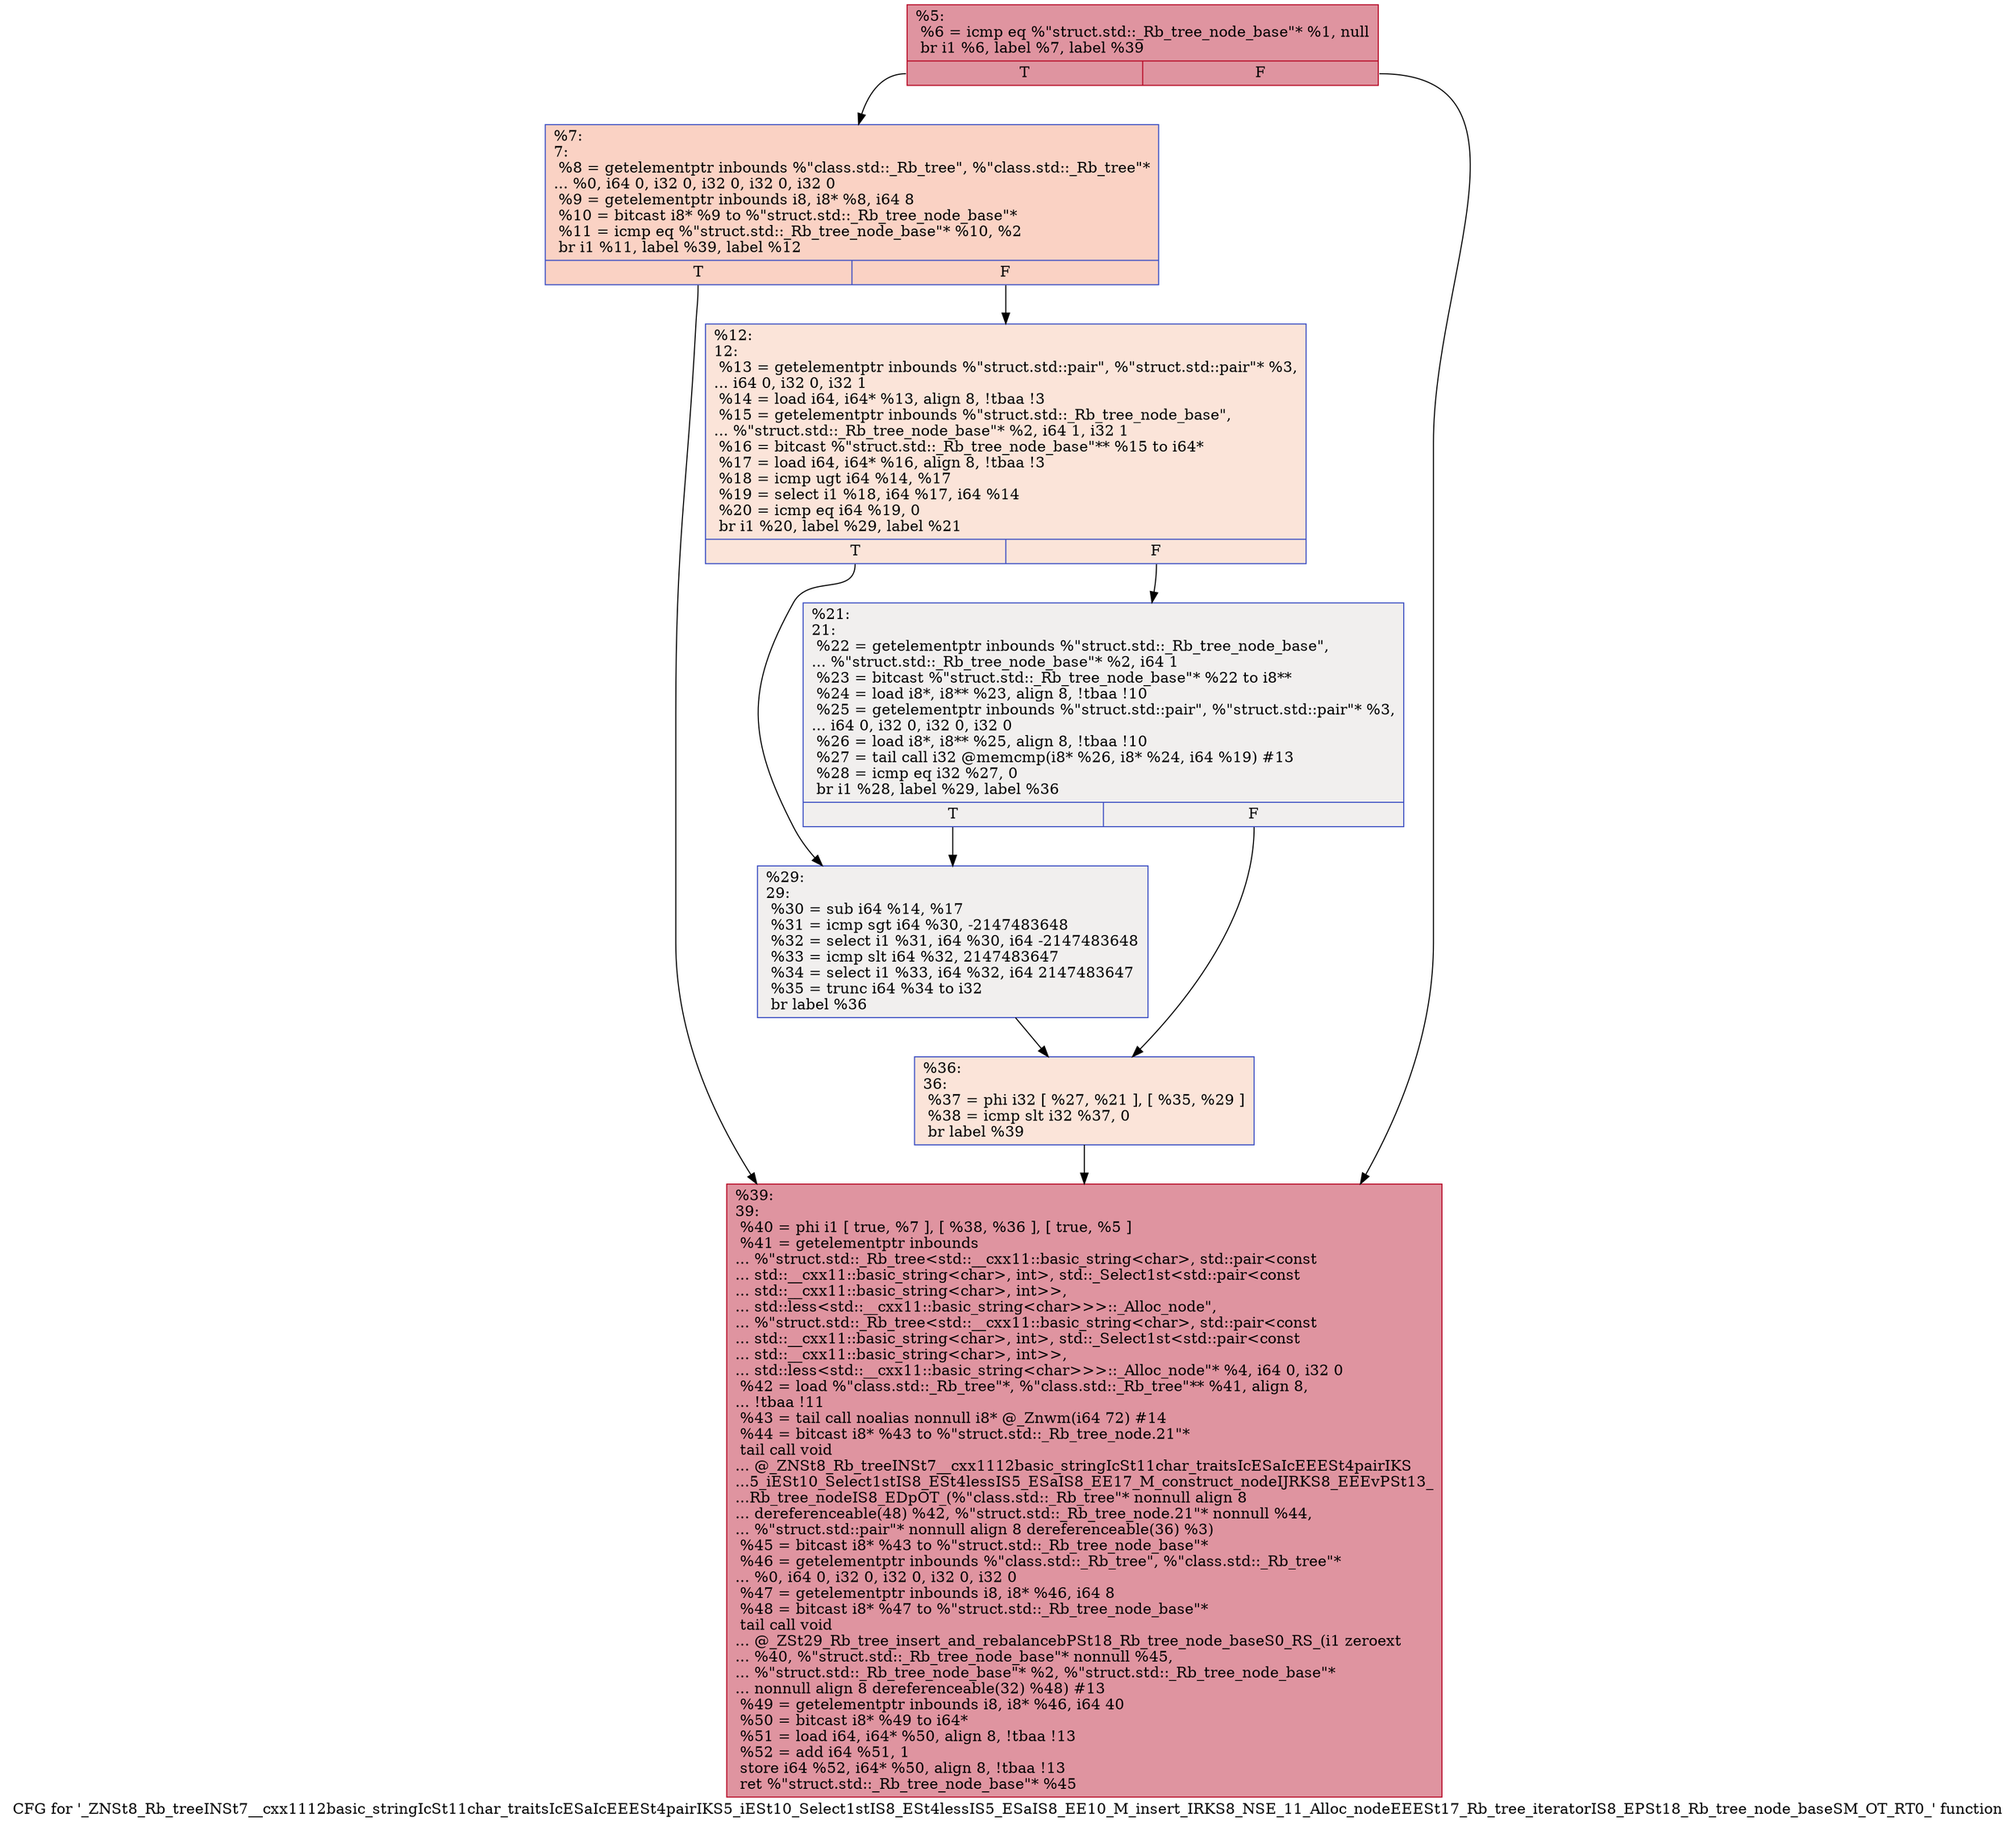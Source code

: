 digraph "CFG for '_ZNSt8_Rb_treeINSt7__cxx1112basic_stringIcSt11char_traitsIcESaIcEEESt4pairIKS5_iESt10_Select1stIS8_ESt4lessIS5_ESaIS8_EE10_M_insert_IRKS8_NSE_11_Alloc_nodeEEESt17_Rb_tree_iteratorIS8_EPSt18_Rb_tree_node_baseSM_OT_RT0_' function" {
	label="CFG for '_ZNSt8_Rb_treeINSt7__cxx1112basic_stringIcSt11char_traitsIcESaIcEEESt4pairIKS5_iESt10_Select1stIS8_ESt4lessIS5_ESaIS8_EE10_M_insert_IRKS8_NSE_11_Alloc_nodeEEESt17_Rb_tree_iteratorIS8_EPSt18_Rb_tree_node_baseSM_OT_RT0_' function";

	Node0x55748696bc60 [shape=record,color="#b70d28ff", style=filled, fillcolor="#b70d2870",label="{%5:\l  %6 = icmp eq %\"struct.std::_Rb_tree_node_base\"* %1, null\l  br i1 %6, label %7, label %39\l|{<s0>T|<s1>F}}"];
	Node0x55748696bc60:s0 -> Node0x55748696bcb0;
	Node0x55748696bc60:s1 -> Node0x55748696bd00;
	Node0x55748696bcb0 [shape=record,color="#3d50c3ff", style=filled, fillcolor="#f4987a70",label="{%7:\l7:                                                \l  %8 = getelementptr inbounds %\"class.std::_Rb_tree\", %\"class.std::_Rb_tree\"*\l... %0, i64 0, i32 0, i32 0, i32 0, i32 0\l  %9 = getelementptr inbounds i8, i8* %8, i64 8\l  %10 = bitcast i8* %9 to %\"struct.std::_Rb_tree_node_base\"*\l  %11 = icmp eq %\"struct.std::_Rb_tree_node_base\"* %10, %2\l  br i1 %11, label %39, label %12\l|{<s0>T|<s1>F}}"];
	Node0x55748696bcb0:s0 -> Node0x55748696bd00;
	Node0x55748696bcb0:s1 -> Node0x55748696b9c0;
	Node0x55748696b9c0 [shape=record,color="#3d50c3ff", style=filled, fillcolor="#f5c1a970",label="{%12:\l12:                                               \l  %13 = getelementptr inbounds %\"struct.std::pair\", %\"struct.std::pair\"* %3,\l... i64 0, i32 0, i32 1\l  %14 = load i64, i64* %13, align 8, !tbaa !3\l  %15 = getelementptr inbounds %\"struct.std::_Rb_tree_node_base\",\l... %\"struct.std::_Rb_tree_node_base\"* %2, i64 1, i32 1\l  %16 = bitcast %\"struct.std::_Rb_tree_node_base\"** %15 to i64*\l  %17 = load i64, i64* %16, align 8, !tbaa !3\l  %18 = icmp ugt i64 %14, %17\l  %19 = select i1 %18, i64 %17, i64 %14\l  %20 = icmp eq i64 %19, 0\l  br i1 %20, label %29, label %21\l|{<s0>T|<s1>F}}"];
	Node0x55748696b9c0:s0 -> Node0x55748696c020;
	Node0x55748696b9c0:s1 -> Node0x55748696e530;
	Node0x55748696e530 [shape=record,color="#3d50c3ff", style=filled, fillcolor="#e0dbd870",label="{%21:\l21:                                               \l  %22 = getelementptr inbounds %\"struct.std::_Rb_tree_node_base\",\l... %\"struct.std::_Rb_tree_node_base\"* %2, i64 1\l  %23 = bitcast %\"struct.std::_Rb_tree_node_base\"* %22 to i8**\l  %24 = load i8*, i8** %23, align 8, !tbaa !10\l  %25 = getelementptr inbounds %\"struct.std::pair\", %\"struct.std::pair\"* %3,\l... i64 0, i32 0, i32 0, i32 0\l  %26 = load i8*, i8** %25, align 8, !tbaa !10\l  %27 = tail call i32 @memcmp(i8* %26, i8* %24, i64 %19) #13\l  %28 = icmp eq i32 %27, 0\l  br i1 %28, label %29, label %36\l|{<s0>T|<s1>F}}"];
	Node0x55748696e530:s0 -> Node0x55748696c020;
	Node0x55748696e530:s1 -> Node0x55748696eb00;
	Node0x55748696c020 [shape=record,color="#3d50c3ff", style=filled, fillcolor="#e0dbd870",label="{%29:\l29:                                               \l  %30 = sub i64 %14, %17\l  %31 = icmp sgt i64 %30, -2147483648\l  %32 = select i1 %31, i64 %30, i64 -2147483648\l  %33 = icmp slt i64 %32, 2147483647\l  %34 = select i1 %33, i64 %32, i64 2147483647\l  %35 = trunc i64 %34 to i32\l  br label %36\l}"];
	Node0x55748696c020 -> Node0x55748696eb00;
	Node0x55748696eb00 [shape=record,color="#3d50c3ff", style=filled, fillcolor="#f5c1a970",label="{%36:\l36:                                               \l  %37 = phi i32 [ %27, %21 ], [ %35, %29 ]\l  %38 = icmp slt i32 %37, 0\l  br label %39\l}"];
	Node0x55748696eb00 -> Node0x55748696bd00;
	Node0x55748696bd00 [shape=record,color="#b70d28ff", style=filled, fillcolor="#b70d2870",label="{%39:\l39:                                               \l  %40 = phi i1 [ true, %7 ], [ %38, %36 ], [ true, %5 ]\l  %41 = getelementptr inbounds\l... %\"struct.std::_Rb_tree\<std::__cxx11::basic_string\<char\>, std::pair\<const\l... std::__cxx11::basic_string\<char\>, int\>, std::_Select1st\<std::pair\<const\l... std::__cxx11::basic_string\<char\>, int\>\>,\l... std::less\<std::__cxx11::basic_string\<char\>\>\>::_Alloc_node\",\l... %\"struct.std::_Rb_tree\<std::__cxx11::basic_string\<char\>, std::pair\<const\l... std::__cxx11::basic_string\<char\>, int\>, std::_Select1st\<std::pair\<const\l... std::__cxx11::basic_string\<char\>, int\>\>,\l... std::less\<std::__cxx11::basic_string\<char\>\>\>::_Alloc_node\"* %4, i64 0, i32 0\l  %42 = load %\"class.std::_Rb_tree\"*, %\"class.std::_Rb_tree\"** %41, align 8,\l... !tbaa !11\l  %43 = tail call noalias nonnull i8* @_Znwm(i64 72) #14\l  %44 = bitcast i8* %43 to %\"struct.std::_Rb_tree_node.21\"*\l  tail call void\l... @_ZNSt8_Rb_treeINSt7__cxx1112basic_stringIcSt11char_traitsIcESaIcEEESt4pairIKS\l...5_iESt10_Select1stIS8_ESt4lessIS5_ESaIS8_EE17_M_construct_nodeIJRKS8_EEEvPSt13_\l...Rb_tree_nodeIS8_EDpOT_(%\"class.std::_Rb_tree\"* nonnull align 8\l... dereferenceable(48) %42, %\"struct.std::_Rb_tree_node.21\"* nonnull %44,\l... %\"struct.std::pair\"* nonnull align 8 dereferenceable(36) %3)\l  %45 = bitcast i8* %43 to %\"struct.std::_Rb_tree_node_base\"*\l  %46 = getelementptr inbounds %\"class.std::_Rb_tree\", %\"class.std::_Rb_tree\"*\l... %0, i64 0, i32 0, i32 0, i32 0, i32 0\l  %47 = getelementptr inbounds i8, i8* %46, i64 8\l  %48 = bitcast i8* %47 to %\"struct.std::_Rb_tree_node_base\"*\l  tail call void\l... @_ZSt29_Rb_tree_insert_and_rebalancebPSt18_Rb_tree_node_baseS0_RS_(i1 zeroext\l... %40, %\"struct.std::_Rb_tree_node_base\"* nonnull %45,\l... %\"struct.std::_Rb_tree_node_base\"* %2, %\"struct.std::_Rb_tree_node_base\"*\l... nonnull align 8 dereferenceable(32) %48) #13\l  %49 = getelementptr inbounds i8, i8* %46, i64 40\l  %50 = bitcast i8* %49 to i64*\l  %51 = load i64, i64* %50, align 8, !tbaa !13\l  %52 = add i64 %51, 1\l  store i64 %52, i64* %50, align 8, !tbaa !13\l  ret %\"struct.std::_Rb_tree_node_base\"* %45\l}"];
}
